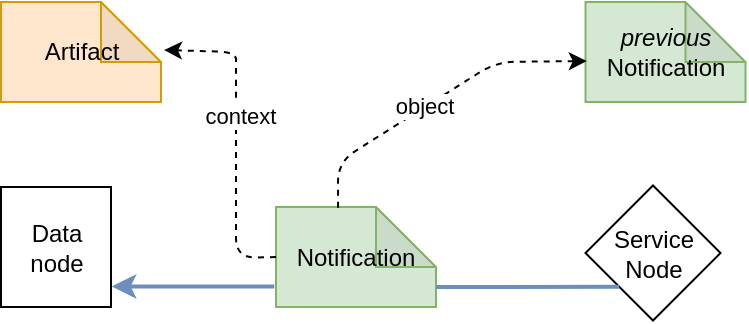 <mxfile version="20.3.0" type="google"><diagram id="bKlIuONL0UMYNWtzhna3" name="Page-1"><mxGraphModel grid="1" page="1" gridSize="10" guides="1" tooltips="1" connect="1" arrows="1" fold="1" pageScale="1" pageWidth="827" pageHeight="1169" math="0" shadow="0"><root><mxCell id="0"/><mxCell id="1" parent="0"/><mxCell id="B7y1gIS1nqqBivOsphvt-3" value="Data node" style="rounded=0;whiteSpace=wrap;html=1;rotation=0;" vertex="1" parent="1"><mxGeometry x="112.5" y="382.5" width="55" height="60" as="geometry"/></mxCell><mxCell id="B7y1gIS1nqqBivOsphvt-5" value="Notification" style="shape=note;whiteSpace=wrap;html=1;backgroundOutline=1;darkOpacity=0.05;strokeColor=#82b366;fillColor=#d5e8d4;" vertex="1" parent="1"><mxGeometry x="250" y="392.5" width="80" height="50" as="geometry"/></mxCell><mxCell id="B7y1gIS1nqqBivOsphvt-6" value="Artifact" style="shape=note;whiteSpace=wrap;html=1;backgroundOutline=1;darkOpacity=0.05;strokeColor=#d79b00;fillColor=#ffe6cc;" vertex="1" parent="1"><mxGeometry x="112.5" y="290" width="80" height="50" as="geometry"/></mxCell><mxCell id="B7y1gIS1nqqBivOsphvt-8" value="" style="endArrow=classic;html=1;exitX=0;exitY=0.5;exitDx=0;exitDy=0;exitPerimeter=0;entryX=1.019;entryY=0.48;entryDx=0;entryDy=0;entryPerimeter=0;dashed=1;" edge="1" parent="1" source="B7y1gIS1nqqBivOsphvt-5" target="B7y1gIS1nqqBivOsphvt-6"><mxGeometry width="50" height="50" relative="1" as="geometry"><mxPoint x="390" y="370" as="sourcePoint"/><mxPoint x="440" y="320" as="targetPoint"/><Array as="points"><mxPoint x="230" y="418"/><mxPoint x="230" y="330"/><mxPoint x="230" y="315"/></Array></mxGeometry></mxCell><mxCell id="B7y1gIS1nqqBivOsphvt-9" value="context" style="edgeLabel;html=1;align=center;verticalAlign=middle;resizable=0;points=[];" vertex="1" connectable="0" parent="B7y1gIS1nqqBivOsphvt-8"><mxGeometry x="0.15" y="-2" relative="1" as="geometry"><mxPoint as="offset"/></mxGeometry></mxCell><mxCell id="iOjpoVvlTKAoku4WwS8u-3" value="Service&lt;br&gt;Node" style="rhombus;whiteSpace=wrap;html=1;" vertex="1" parent="1"><mxGeometry x="404.75" y="381.75" width="67.5" height="67.5" as="geometry"/></mxCell><mxCell id="kKpztmaBbpU0jkopajiu-1" value="" style="endArrow=none;html=1;rounded=0;exitX=0;exitY=0;exitDx=80;exitDy=40;exitPerimeter=0;entryX=0;entryY=1;entryDx=0;entryDy=0;fillColor=#dae8fc;strokeColor=#6c8ebf;strokeWidth=2;" edge="1" parent="1" source="B7y1gIS1nqqBivOsphvt-5" target="iOjpoVvlTKAoku4WwS8u-3"><mxGeometry width="50" height="50" relative="1" as="geometry"><mxPoint x="410" y="430" as="sourcePoint"/><mxPoint x="460" y="380" as="targetPoint"/></mxGeometry></mxCell><mxCell id="kKpztmaBbpU0jkopajiu-2" value="" style="endArrow=classic;html=1;rounded=0;strokeWidth=2;exitX=0.002;exitY=0.875;exitDx=0;exitDy=0;exitPerimeter=0;entryX=1.026;entryY=0.895;entryDx=0;entryDy=0;entryPerimeter=0;fillColor=#dae8fc;strokeColor=#6c8ebf;" edge="1" parent="1"><mxGeometry width="50" height="50" relative="1" as="geometry"><mxPoint x="249.16" y="432.25" as="sourcePoint"/><mxPoint x="167.93" y="432.2" as="targetPoint"/></mxGeometry></mxCell><mxCell id="kKpztmaBbpU0jkopajiu-5" value="&lt;i&gt;previous&lt;/i&gt;&lt;br&gt;Notification" style="shape=note;whiteSpace=wrap;html=1;backgroundOutline=1;darkOpacity=0.05;strokeColor=#82b366;fillColor=#d5e8d4;" vertex="1" parent="1"><mxGeometry x="404.75" y="290" width="80" height="50" as="geometry"/></mxCell><mxCell id="kKpztmaBbpU0jkopajiu-6" value="" style="endArrow=classic;html=1;rounded=1;strokeWidth=1;fontSize=11;exitX=0.388;exitY=0.007;exitDx=0;exitDy=0;exitPerimeter=0;entryX=0.008;entryY=0.59;entryDx=0;entryDy=0;entryPerimeter=0;dashed=1;" edge="1" parent="1" target="kKpztmaBbpU0jkopajiu-5"><mxGeometry width="50" height="50" relative="1" as="geometry"><mxPoint x="281.04" y="392.85" as="sourcePoint"/><mxPoint x="400" y="320" as="targetPoint"/><Array as="points"><mxPoint x="281" y="370"/><mxPoint x="360" y="320"/></Array></mxGeometry></mxCell><mxCell id="kKpztmaBbpU0jkopajiu-7" value="object" style="edgeLabel;html=1;align=center;verticalAlign=middle;resizable=0;points=[];fontSize=11;" connectable="0" vertex="1" parent="kKpztmaBbpU0jkopajiu-6"><mxGeometry x="-0.084" y="1" relative="1" as="geometry"><mxPoint as="offset"/></mxGeometry></mxCell></root></mxGraphModel></diagram></mxfile>